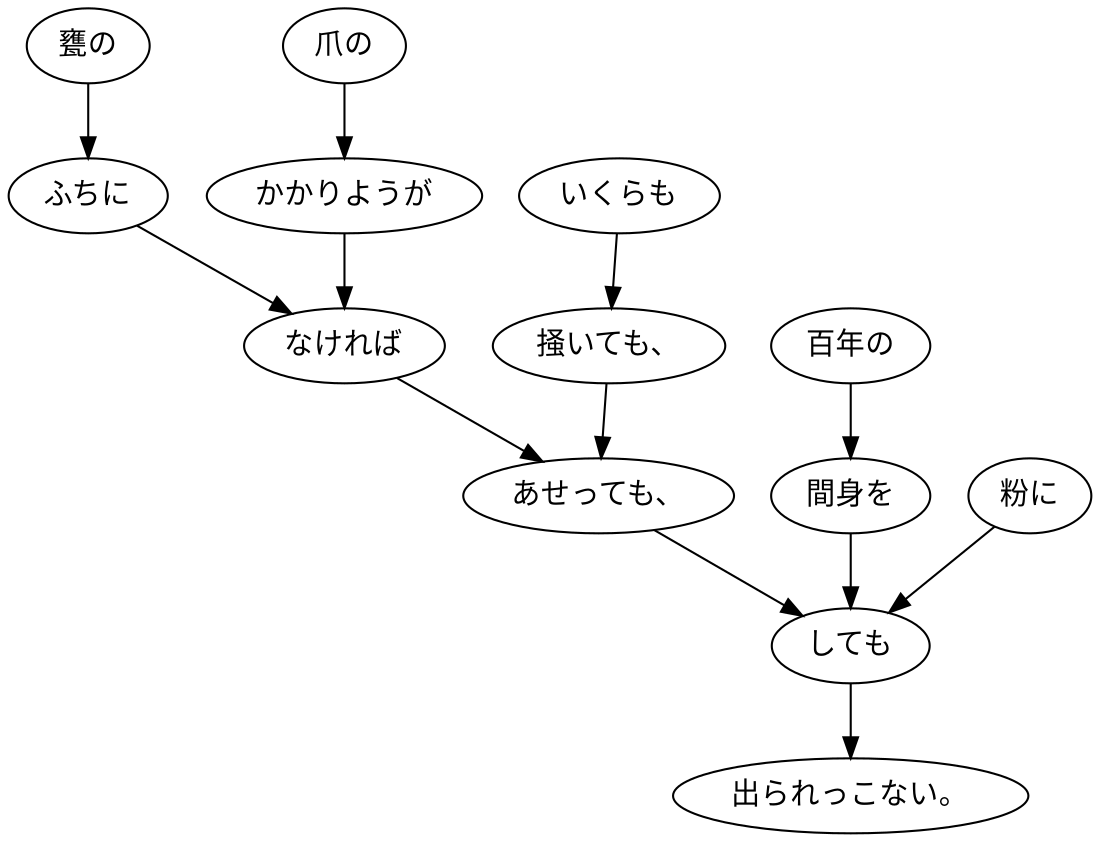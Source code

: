digraph graph9190 {
	node0 [label="甕の"];
	node1 [label="ふちに"];
	node2 [label="爪の"];
	node3 [label="かかりようが"];
	node4 [label="なければ"];
	node5 [label="いくらも"];
	node6 [label="掻いても、"];
	node7 [label="あせっても、"];
	node8 [label="百年の"];
	node9 [label="間身を"];
	node10 [label="粉に"];
	node11 [label="しても"];
	node12 [label="出られっこない。"];
	node0 -> node1;
	node1 -> node4;
	node2 -> node3;
	node3 -> node4;
	node4 -> node7;
	node5 -> node6;
	node6 -> node7;
	node7 -> node11;
	node8 -> node9;
	node9 -> node11;
	node10 -> node11;
	node11 -> node12;
}
